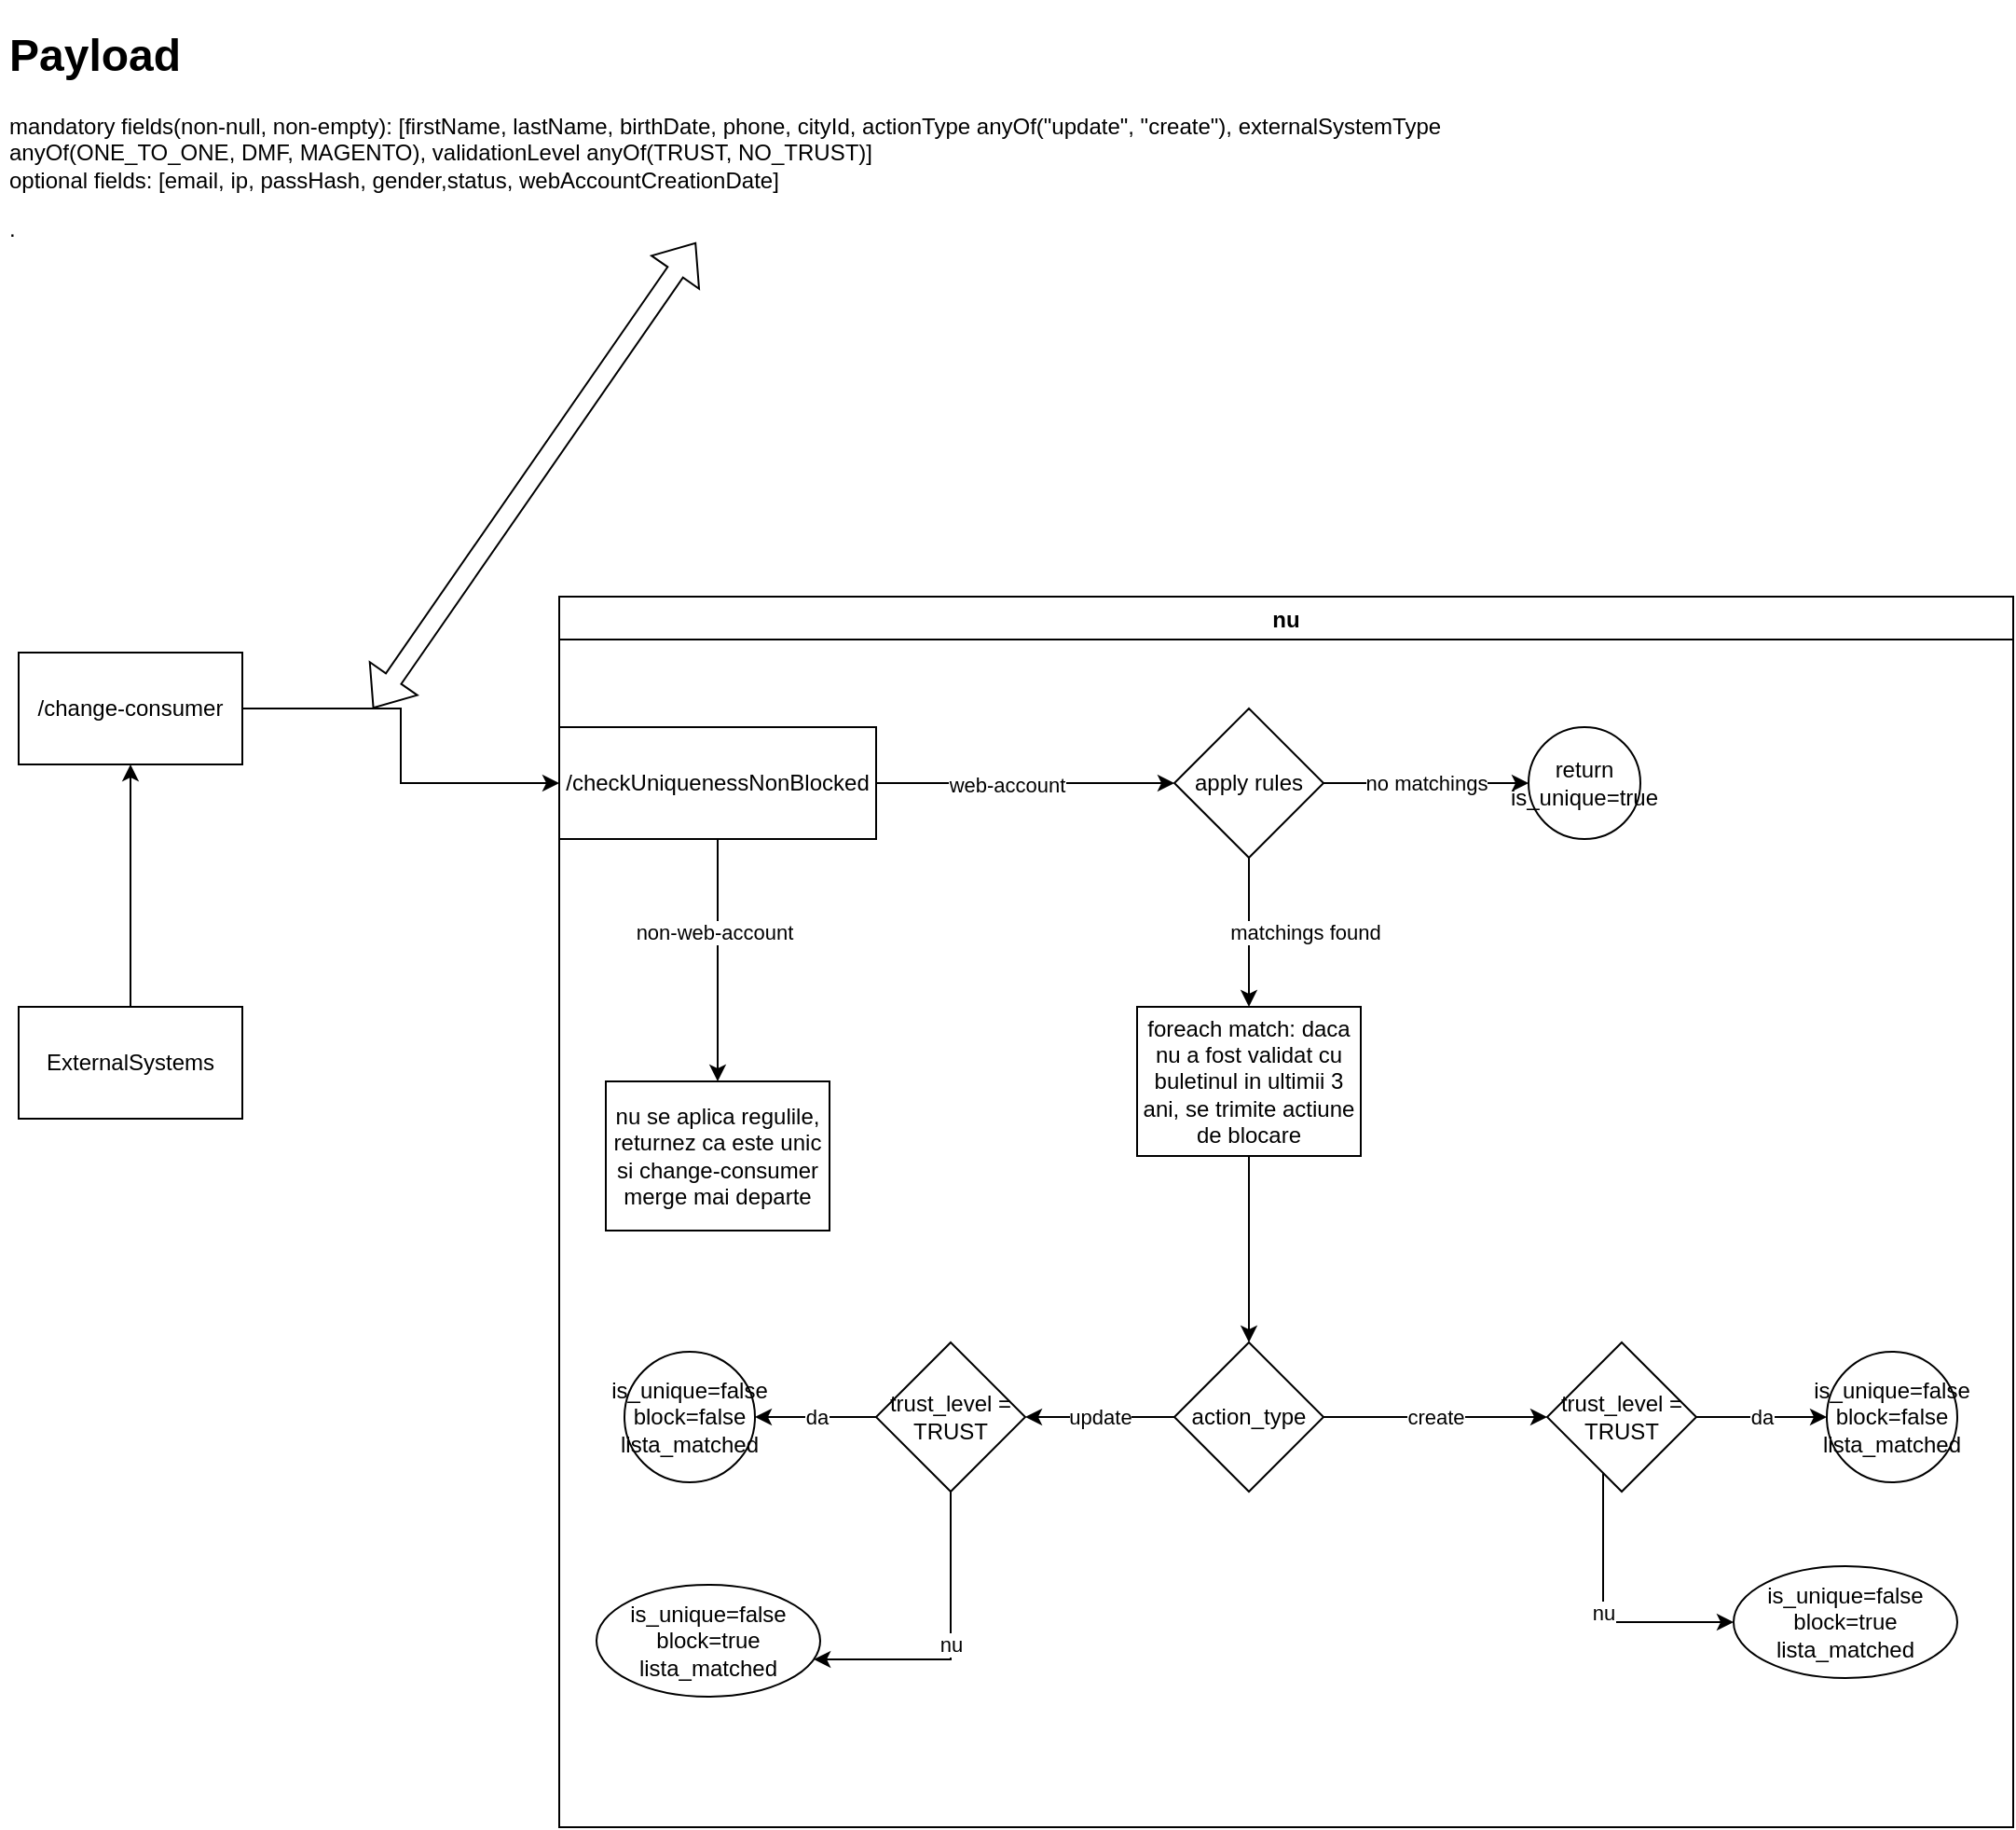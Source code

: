 <mxfile version="20.0.3" type="github">
  <diagram id="_MFETMW5BQF27gGuJFpG" name="Page-1">
    <mxGraphModel dx="1422" dy="1848" grid="1" gridSize="10" guides="1" tooltips="1" connect="1" arrows="1" fold="1" page="1" pageScale="1" pageWidth="850" pageHeight="1100" math="0" shadow="0">
      <root>
        <mxCell id="0" />
        <mxCell id="1" parent="0" />
        <mxCell id="A1XFiOuGBfOw8y14Zu5k-1" value="nu" style="swimlane;" vertex="1" parent="1">
          <mxGeometry x="320" y="50" width="780" height="660" as="geometry" />
        </mxCell>
        <mxCell id="A1XFiOuGBfOw8y14Zu5k-2" value="/checkUniquenessNonBlocked" style="rounded=0;whiteSpace=wrap;html=1;" vertex="1" parent="A1XFiOuGBfOw8y14Zu5k-1">
          <mxGeometry y="70" width="170" height="60" as="geometry" />
        </mxCell>
        <mxCell id="A1XFiOuGBfOw8y14Zu5k-14" value="nu se aplica regulile, returnez ca este unic si change-consumer merge mai departe" style="rounded=0;whiteSpace=wrap;html=1;" vertex="1" parent="A1XFiOuGBfOw8y14Zu5k-1">
          <mxGeometry x="25" y="260" width="120" height="80" as="geometry" />
        </mxCell>
        <mxCell id="A1XFiOuGBfOw8y14Zu5k-10" style="edgeStyle=orthogonalEdgeStyle;rounded=0;orthogonalLoop=1;jettySize=auto;html=1;" edge="1" parent="A1XFiOuGBfOw8y14Zu5k-1" source="A1XFiOuGBfOw8y14Zu5k-2" target="A1XFiOuGBfOw8y14Zu5k-18">
          <mxGeometry relative="1" as="geometry">
            <mxPoint x="330" y="100" as="targetPoint" />
          </mxGeometry>
        </mxCell>
        <mxCell id="A1XFiOuGBfOw8y14Zu5k-11" value="web-account" style="edgeLabel;html=1;align=center;verticalAlign=middle;resizable=0;points=[];" vertex="1" connectable="0" parent="A1XFiOuGBfOw8y14Zu5k-10">
          <mxGeometry x="-0.125" y="-1" relative="1" as="geometry">
            <mxPoint as="offset" />
          </mxGeometry>
        </mxCell>
        <mxCell id="A1XFiOuGBfOw8y14Zu5k-18" value="apply rules" style="rhombus;whiteSpace=wrap;html=1;" vertex="1" parent="A1XFiOuGBfOw8y14Zu5k-1">
          <mxGeometry x="330" y="60" width="80" height="80" as="geometry" />
        </mxCell>
        <mxCell id="A1XFiOuGBfOw8y14Zu5k-19" value="no matchings" style="edgeStyle=orthogonalEdgeStyle;rounded=0;orthogonalLoop=1;jettySize=auto;html=1;" edge="1" parent="A1XFiOuGBfOw8y14Zu5k-1" source="A1XFiOuGBfOw8y14Zu5k-18" target="A1XFiOuGBfOw8y14Zu5k-21">
          <mxGeometry relative="1" as="geometry">
            <mxPoint x="490" y="80" as="targetPoint" />
          </mxGeometry>
        </mxCell>
        <mxCell id="A1XFiOuGBfOw8y14Zu5k-21" value="return is_unique=true" style="ellipse;whiteSpace=wrap;html=1;rounded=0;" vertex="1" parent="A1XFiOuGBfOw8y14Zu5k-1">
          <mxGeometry x="520" y="70" width="60" height="60" as="geometry" />
        </mxCell>
        <mxCell id="A1XFiOuGBfOw8y14Zu5k-29" style="edgeStyle=orthogonalEdgeStyle;rounded=0;orthogonalLoop=1;jettySize=auto;html=1;" edge="1" parent="A1XFiOuGBfOw8y14Zu5k-1" source="A1XFiOuGBfOw8y14Zu5k-25" target="A1XFiOuGBfOw8y14Zu5k-30">
          <mxGeometry relative="1" as="geometry">
            <mxPoint x="370" y="400" as="targetPoint" />
          </mxGeometry>
        </mxCell>
        <mxCell id="A1XFiOuGBfOw8y14Zu5k-25" value="foreach match: daca nu a fost validat cu buletinul in ultimii 3 ani, se trimite actiune de blocare" style="rounded=0;whiteSpace=wrap;html=1;" vertex="1" parent="A1XFiOuGBfOw8y14Zu5k-1">
          <mxGeometry x="310" y="220" width="120" height="80" as="geometry" />
        </mxCell>
        <mxCell id="A1XFiOuGBfOw8y14Zu5k-35" value="update" style="edgeStyle=orthogonalEdgeStyle;rounded=0;orthogonalLoop=1;jettySize=auto;html=1;" edge="1" parent="A1XFiOuGBfOw8y14Zu5k-1" source="A1XFiOuGBfOw8y14Zu5k-30" target="A1XFiOuGBfOw8y14Zu5k-34">
          <mxGeometry relative="1" as="geometry" />
        </mxCell>
        <mxCell id="A1XFiOuGBfOw8y14Zu5k-41" value="create" style="edgeStyle=orthogonalEdgeStyle;rounded=0;orthogonalLoop=1;jettySize=auto;html=1;entryX=0;entryY=0.5;entryDx=0;entryDy=0;" edge="1" parent="A1XFiOuGBfOw8y14Zu5k-1" source="A1XFiOuGBfOw8y14Zu5k-30" target="A1XFiOuGBfOw8y14Zu5k-42">
          <mxGeometry relative="1" as="geometry" />
        </mxCell>
        <mxCell id="A1XFiOuGBfOw8y14Zu5k-30" value="action_type" style="rhombus;whiteSpace=wrap;html=1;" vertex="1" parent="A1XFiOuGBfOw8y14Zu5k-1">
          <mxGeometry x="330" y="400" width="80" height="80" as="geometry" />
        </mxCell>
        <mxCell id="A1XFiOuGBfOw8y14Zu5k-34" value="trust_level = TRUST" style="rhombus;whiteSpace=wrap;html=1;" vertex="1" parent="A1XFiOuGBfOw8y14Zu5k-1">
          <mxGeometry x="170" y="400" width="80" height="80" as="geometry" />
        </mxCell>
        <mxCell id="A1XFiOuGBfOw8y14Zu5k-38" value="is_unique=false&lt;br&gt;block=true&lt;br&gt;lista_matched" style="ellipse;whiteSpace=wrap;html=1;" vertex="1" parent="A1XFiOuGBfOw8y14Zu5k-1">
          <mxGeometry x="20" y="530" width="120" height="60" as="geometry" />
        </mxCell>
        <mxCell id="A1XFiOuGBfOw8y14Zu5k-39" value="nu" style="edgeStyle=orthogonalEdgeStyle;rounded=0;orthogonalLoop=1;jettySize=auto;html=1;" edge="1" parent="A1XFiOuGBfOw8y14Zu5k-1" source="A1XFiOuGBfOw8y14Zu5k-34" target="A1XFiOuGBfOw8y14Zu5k-38">
          <mxGeometry relative="1" as="geometry">
            <Array as="points">
              <mxPoint x="210" y="570" />
            </Array>
          </mxGeometry>
        </mxCell>
        <mxCell id="A1XFiOuGBfOw8y14Zu5k-40" value="is_unique=false&lt;br&gt;block=true&lt;br&gt;lista_matched" style="ellipse;whiteSpace=wrap;html=1;" vertex="1" parent="A1XFiOuGBfOw8y14Zu5k-1">
          <mxGeometry x="630" y="520" width="120" height="60" as="geometry" />
        </mxCell>
        <mxCell id="A1XFiOuGBfOw8y14Zu5k-36" value="is_unique=false&lt;br&gt;block=false&lt;br&gt;lista_matched" style="ellipse;whiteSpace=wrap;html=1;" vertex="1" parent="A1XFiOuGBfOw8y14Zu5k-1">
          <mxGeometry x="35" y="405" width="70" height="70" as="geometry" />
        </mxCell>
        <mxCell id="A1XFiOuGBfOw8y14Zu5k-37" value="da" style="edgeStyle=orthogonalEdgeStyle;rounded=0;orthogonalLoop=1;jettySize=auto;html=1;" edge="1" parent="A1XFiOuGBfOw8y14Zu5k-1" source="A1XFiOuGBfOw8y14Zu5k-34" target="A1XFiOuGBfOw8y14Zu5k-36">
          <mxGeometry relative="1" as="geometry" />
        </mxCell>
        <mxCell id="A1XFiOuGBfOw8y14Zu5k-43" value="nu" style="edgeStyle=orthogonalEdgeStyle;rounded=0;orthogonalLoop=1;jettySize=auto;html=1;entryX=0;entryY=0.5;entryDx=0;entryDy=0;" edge="1" parent="A1XFiOuGBfOw8y14Zu5k-1" source="A1XFiOuGBfOw8y14Zu5k-42" target="A1XFiOuGBfOw8y14Zu5k-40">
          <mxGeometry relative="1" as="geometry">
            <Array as="points">
              <mxPoint x="560" y="550" />
            </Array>
          </mxGeometry>
        </mxCell>
        <mxCell id="A1XFiOuGBfOw8y14Zu5k-45" value="da" style="edgeStyle=orthogonalEdgeStyle;rounded=0;orthogonalLoop=1;jettySize=auto;html=1;" edge="1" parent="A1XFiOuGBfOw8y14Zu5k-1" source="A1XFiOuGBfOw8y14Zu5k-42" target="A1XFiOuGBfOw8y14Zu5k-44">
          <mxGeometry relative="1" as="geometry" />
        </mxCell>
        <mxCell id="A1XFiOuGBfOw8y14Zu5k-42" value="trust_level = TRUST" style="rhombus;whiteSpace=wrap;html=1;" vertex="1" parent="A1XFiOuGBfOw8y14Zu5k-1">
          <mxGeometry x="530" y="400" width="80" height="80" as="geometry" />
        </mxCell>
        <mxCell id="A1XFiOuGBfOw8y14Zu5k-44" value="is_unique=false&lt;br&gt;block=false&lt;br&gt;lista_matched" style="ellipse;whiteSpace=wrap;html=1;" vertex="1" parent="A1XFiOuGBfOw8y14Zu5k-1">
          <mxGeometry x="680" y="405" width="70" height="70" as="geometry" />
        </mxCell>
        <mxCell id="A1XFiOuGBfOw8y14Zu5k-5" style="edgeStyle=orthogonalEdgeStyle;rounded=0;orthogonalLoop=1;jettySize=auto;html=1;" edge="1" parent="1" source="A1XFiOuGBfOw8y14Zu5k-3" target="A1XFiOuGBfOw8y14Zu5k-4">
          <mxGeometry relative="1" as="geometry" />
        </mxCell>
        <mxCell id="A1XFiOuGBfOw8y14Zu5k-3" value="ExternalSystems" style="rounded=0;whiteSpace=wrap;html=1;" vertex="1" parent="1">
          <mxGeometry x="30" y="270" width="120" height="60" as="geometry" />
        </mxCell>
        <mxCell id="A1XFiOuGBfOw8y14Zu5k-6" style="edgeStyle=orthogonalEdgeStyle;rounded=0;orthogonalLoop=1;jettySize=auto;html=1;" edge="1" parent="1" source="A1XFiOuGBfOw8y14Zu5k-4" target="A1XFiOuGBfOw8y14Zu5k-2">
          <mxGeometry relative="1" as="geometry" />
        </mxCell>
        <mxCell id="A1XFiOuGBfOw8y14Zu5k-4" value="/change-consumer" style="rounded=0;whiteSpace=wrap;html=1;" vertex="1" parent="1">
          <mxGeometry x="30" y="80" width="120" height="60" as="geometry" />
        </mxCell>
        <mxCell id="A1XFiOuGBfOw8y14Zu5k-8" value="" style="shape=flexArrow;endArrow=classic;startArrow=classic;html=1;rounded=0;" edge="1" parent="1" target="A1XFiOuGBfOw8y14Zu5k-9">
          <mxGeometry width="100" height="100" relative="1" as="geometry">
            <mxPoint x="220" y="110" as="sourcePoint" />
            <mxPoint x="439.5" y="-178" as="targetPoint" />
          </mxGeometry>
        </mxCell>
        <mxCell id="A1XFiOuGBfOw8y14Zu5k-9" value="&lt;h1&gt;Payload&lt;/h1&gt;&lt;span style=&quot;text-align: center;&quot;&gt;mandatory fields(non-null, non-empty): [firstName, lastName, birthDate, phone, cityId, actionType anyOf(&quot;update&quot;, &quot;create&quot;), externalSystemType anyOf(ONE_TO_ONE, DMF, MAGENTO), validationLevel anyOf(TRUST, NO_TRUST)]&lt;br&gt;optional fields: [email, ip, passHash, gender,&lt;/span&gt;&lt;span style=&quot;text-align: center;&quot;&gt;status,&amp;nbsp;&lt;/span&gt;&lt;span style=&quot;text-align: center;&quot;&gt;webAccountCreationDate]&lt;br&gt;&lt;/span&gt;&lt;p&gt;.&lt;/p&gt;" style="text;html=1;strokeColor=none;fillColor=none;spacing=5;spacingTop=-20;whiteSpace=wrap;overflow=hidden;rounded=0;" vertex="1" parent="1">
          <mxGeometry x="20" y="-260" width="830" height="120" as="geometry" />
        </mxCell>
        <mxCell id="A1XFiOuGBfOw8y14Zu5k-12" style="edgeStyle=orthogonalEdgeStyle;rounded=0;orthogonalLoop=1;jettySize=auto;html=1;" edge="1" parent="1" source="A1XFiOuGBfOw8y14Zu5k-2">
          <mxGeometry relative="1" as="geometry">
            <mxPoint x="405" y="310" as="targetPoint" />
          </mxGeometry>
        </mxCell>
        <mxCell id="A1XFiOuGBfOw8y14Zu5k-13" value="non-web-account" style="edgeLabel;html=1;align=center;verticalAlign=middle;resizable=0;points=[];" vertex="1" connectable="0" parent="A1XFiOuGBfOw8y14Zu5k-12">
          <mxGeometry x="-0.231" y="-2" relative="1" as="geometry">
            <mxPoint as="offset" />
          </mxGeometry>
        </mxCell>
        <mxCell id="A1XFiOuGBfOw8y14Zu5k-24" value="matchings found" style="edgeStyle=orthogonalEdgeStyle;rounded=0;orthogonalLoop=1;jettySize=auto;html=1;" edge="1" parent="1" source="A1XFiOuGBfOw8y14Zu5k-18">
          <mxGeometry y="30" relative="1" as="geometry">
            <mxPoint x="690" y="270" as="targetPoint" />
            <mxPoint as="offset" />
          </mxGeometry>
        </mxCell>
      </root>
    </mxGraphModel>
  </diagram>
</mxfile>
